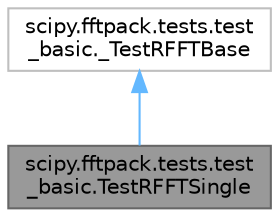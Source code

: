 digraph "scipy.fftpack.tests.test_basic.TestRFFTSingle"
{
 // LATEX_PDF_SIZE
  bgcolor="transparent";
  edge [fontname=Helvetica,fontsize=10,labelfontname=Helvetica,labelfontsize=10];
  node [fontname=Helvetica,fontsize=10,shape=box,height=0.2,width=0.4];
  Node1 [id="Node000001",label="scipy.fftpack.tests.test\l_basic.TestRFFTSingle",height=0.2,width=0.4,color="gray40", fillcolor="grey60", style="filled", fontcolor="black",tooltip=" "];
  Node2 -> Node1 [id="edge1_Node000001_Node000002",dir="back",color="steelblue1",style="solid",tooltip=" "];
  Node2 [id="Node000002",label="scipy.fftpack.tests.test\l_basic._TestRFFTBase",height=0.2,width=0.4,color="grey75", fillcolor="white", style="filled",URL="$da/d9d/classscipy_1_1fftpack_1_1tests_1_1test__basic_1_1__TestRFFTBase.html",tooltip=" "];
}
